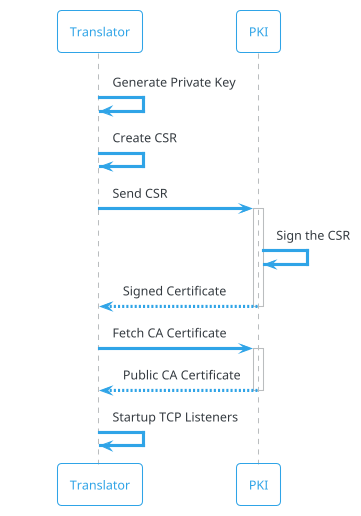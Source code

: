 @startuml
!theme cerulean-outline

participant "Translator" as t
participant "PKI" as p

t -> t : Generate Private Key
t -> t : Create CSR
t -> p : Send CSR
activate p
p -> p : Sign the CSR
return Signed Certificate

t -> p : Fetch CA Certificate
activate p
return Public CA Certificate

t -> t : Startup TCP Listeners

@enduml

